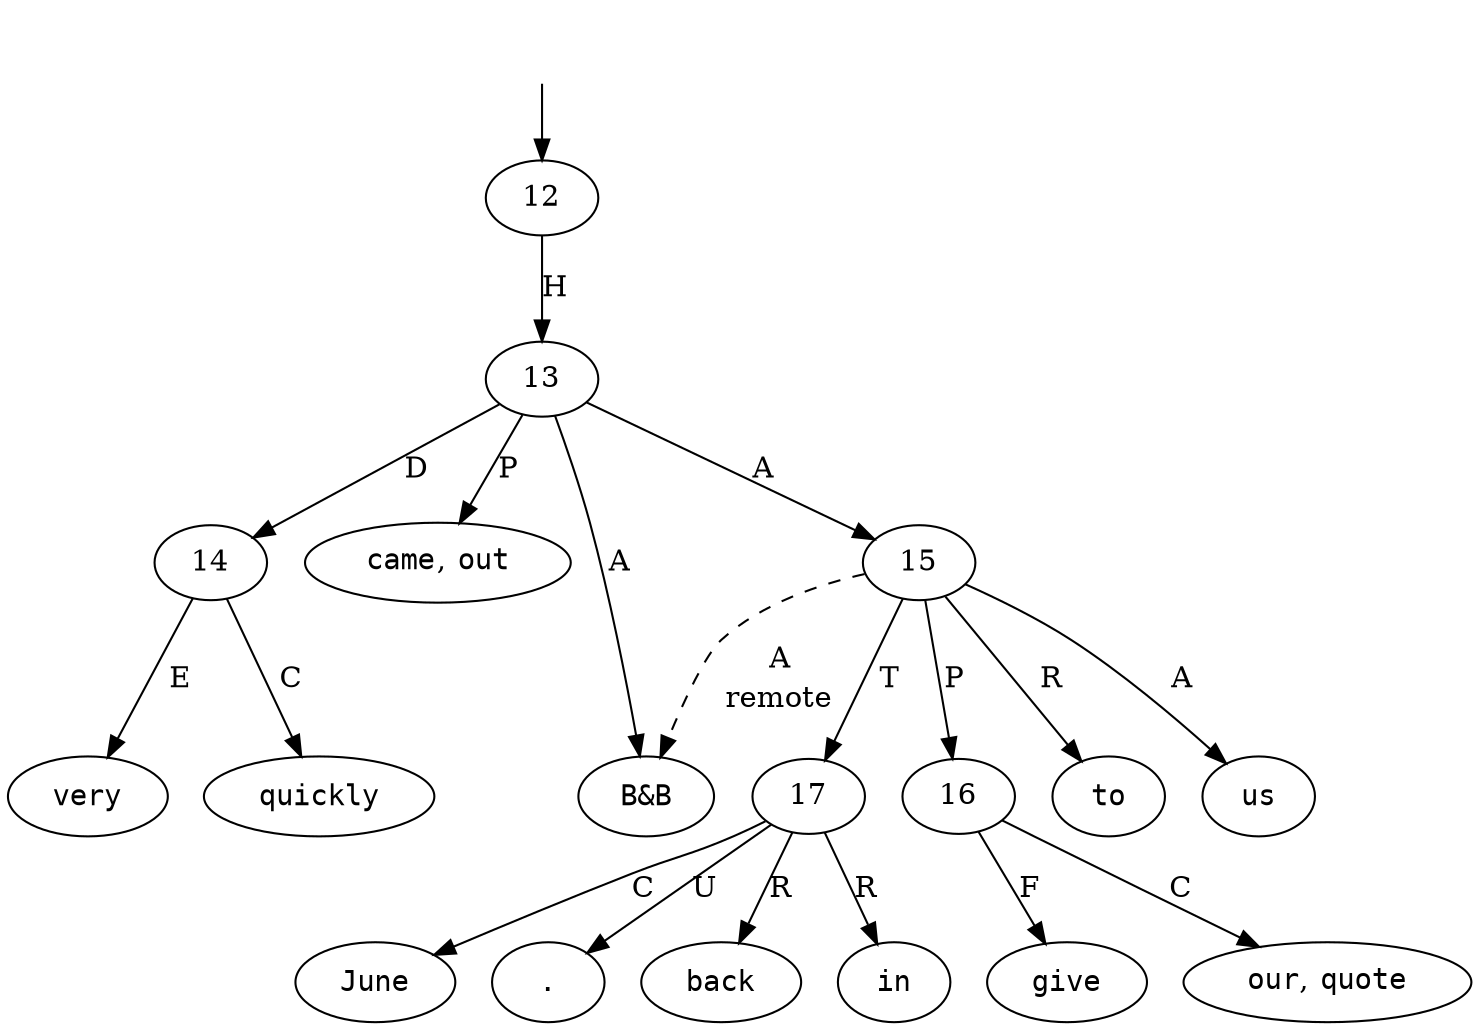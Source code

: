 digraph "043020-0002" {
  top [ style=invis ];
  top -> 12;
  0 [ shape=oval, label=<<table align="center" border="0" cellspacing="0"><tr><td colspan="2"><font face="Courier">B&amp;B</font></td></tr></table>> ];
  1 [ shape=oval, label=<<table align="center" border="0" cellspacing="0"><tr><td colspan="2"><font face="Courier">came</font>,&nbsp;<font face="Courier">out</font></td></tr></table>> ];
  2 [ shape=oval, label=<<table align="center" border="0" cellspacing="0"><tr><td colspan="2"><font face="Courier">very</font></td></tr></table>> ];
  3 [ shape=oval, label=<<table align="center" border="0" cellspacing="0"><tr><td colspan="2"><font face="Courier">quickly</font></td></tr></table>> ];
  4 [ shape=oval, label=<<table align="center" border="0" cellspacing="0"><tr><td colspan="2"><font face="Courier">to</font></td></tr></table>> ];
  5 [ shape=oval, label=<<table align="center" border="0" cellspacing="0"><tr><td colspan="2"><font face="Courier">give</font></td></tr></table>> ];
  6 [ shape=oval, label=<<table align="center" border="0" cellspacing="0"><tr><td colspan="2"><font face="Courier">us</font></td></tr></table>> ];
  7 [ shape=oval, label=<<table align="center" border="0" cellspacing="0"><tr><td colspan="2"><font face="Courier">our</font>,&nbsp;<font face="Courier">quote</font></td></tr></table>> ];
  8 [ shape=oval, label=<<table align="center" border="0" cellspacing="0"><tr><td colspan="2"><font face="Courier">back</font></td></tr></table>> ];
  9 [ shape=oval, label=<<table align="center" border="0" cellspacing="0"><tr><td colspan="2"><font face="Courier">in</font></td></tr></table>> ];
  10 [ shape=oval, label=<<table align="center" border="0" cellspacing="0"><tr><td colspan="2"><font face="Courier">June</font></td></tr></table>> ];
  11 [ shape=oval, label=<<table align="center" border="0" cellspacing="0"><tr><td colspan="2"><font face="Courier">.</font></td></tr></table>> ];
  12 -> 13 [ label="H" ];
  13 -> 0 [ label="A" ];
  13 -> 1 [ label="P" ];
  13 -> 14 [ label="D" ];
  13 -> 15 [ label="A" ];
  14 -> 3 [ label="C" ];
  14 -> 2 [ label="E" ];
  15 -> 17 [ label="T" ];
  15 -> 4 [ label="R" ];
  15 -> 0 [ label=<<table align="center" border="0" cellspacing="0"><tr><td colspan="1">A</td></tr><tr><td>remote</td></tr></table>>, style=dashed ];
  15 -> 16 [ label="P" ];
  15 -> 6 [ label="A" ];
  16 -> 5 [ label="F" ];
  16 -> 7 [ label="C" ];
  17 -> 11 [ label="U" ];
  17 -> 8 [ label="R" ];
  17 -> 10 [ label="C" ];
  17 -> 9 [ label="R" ];
}

